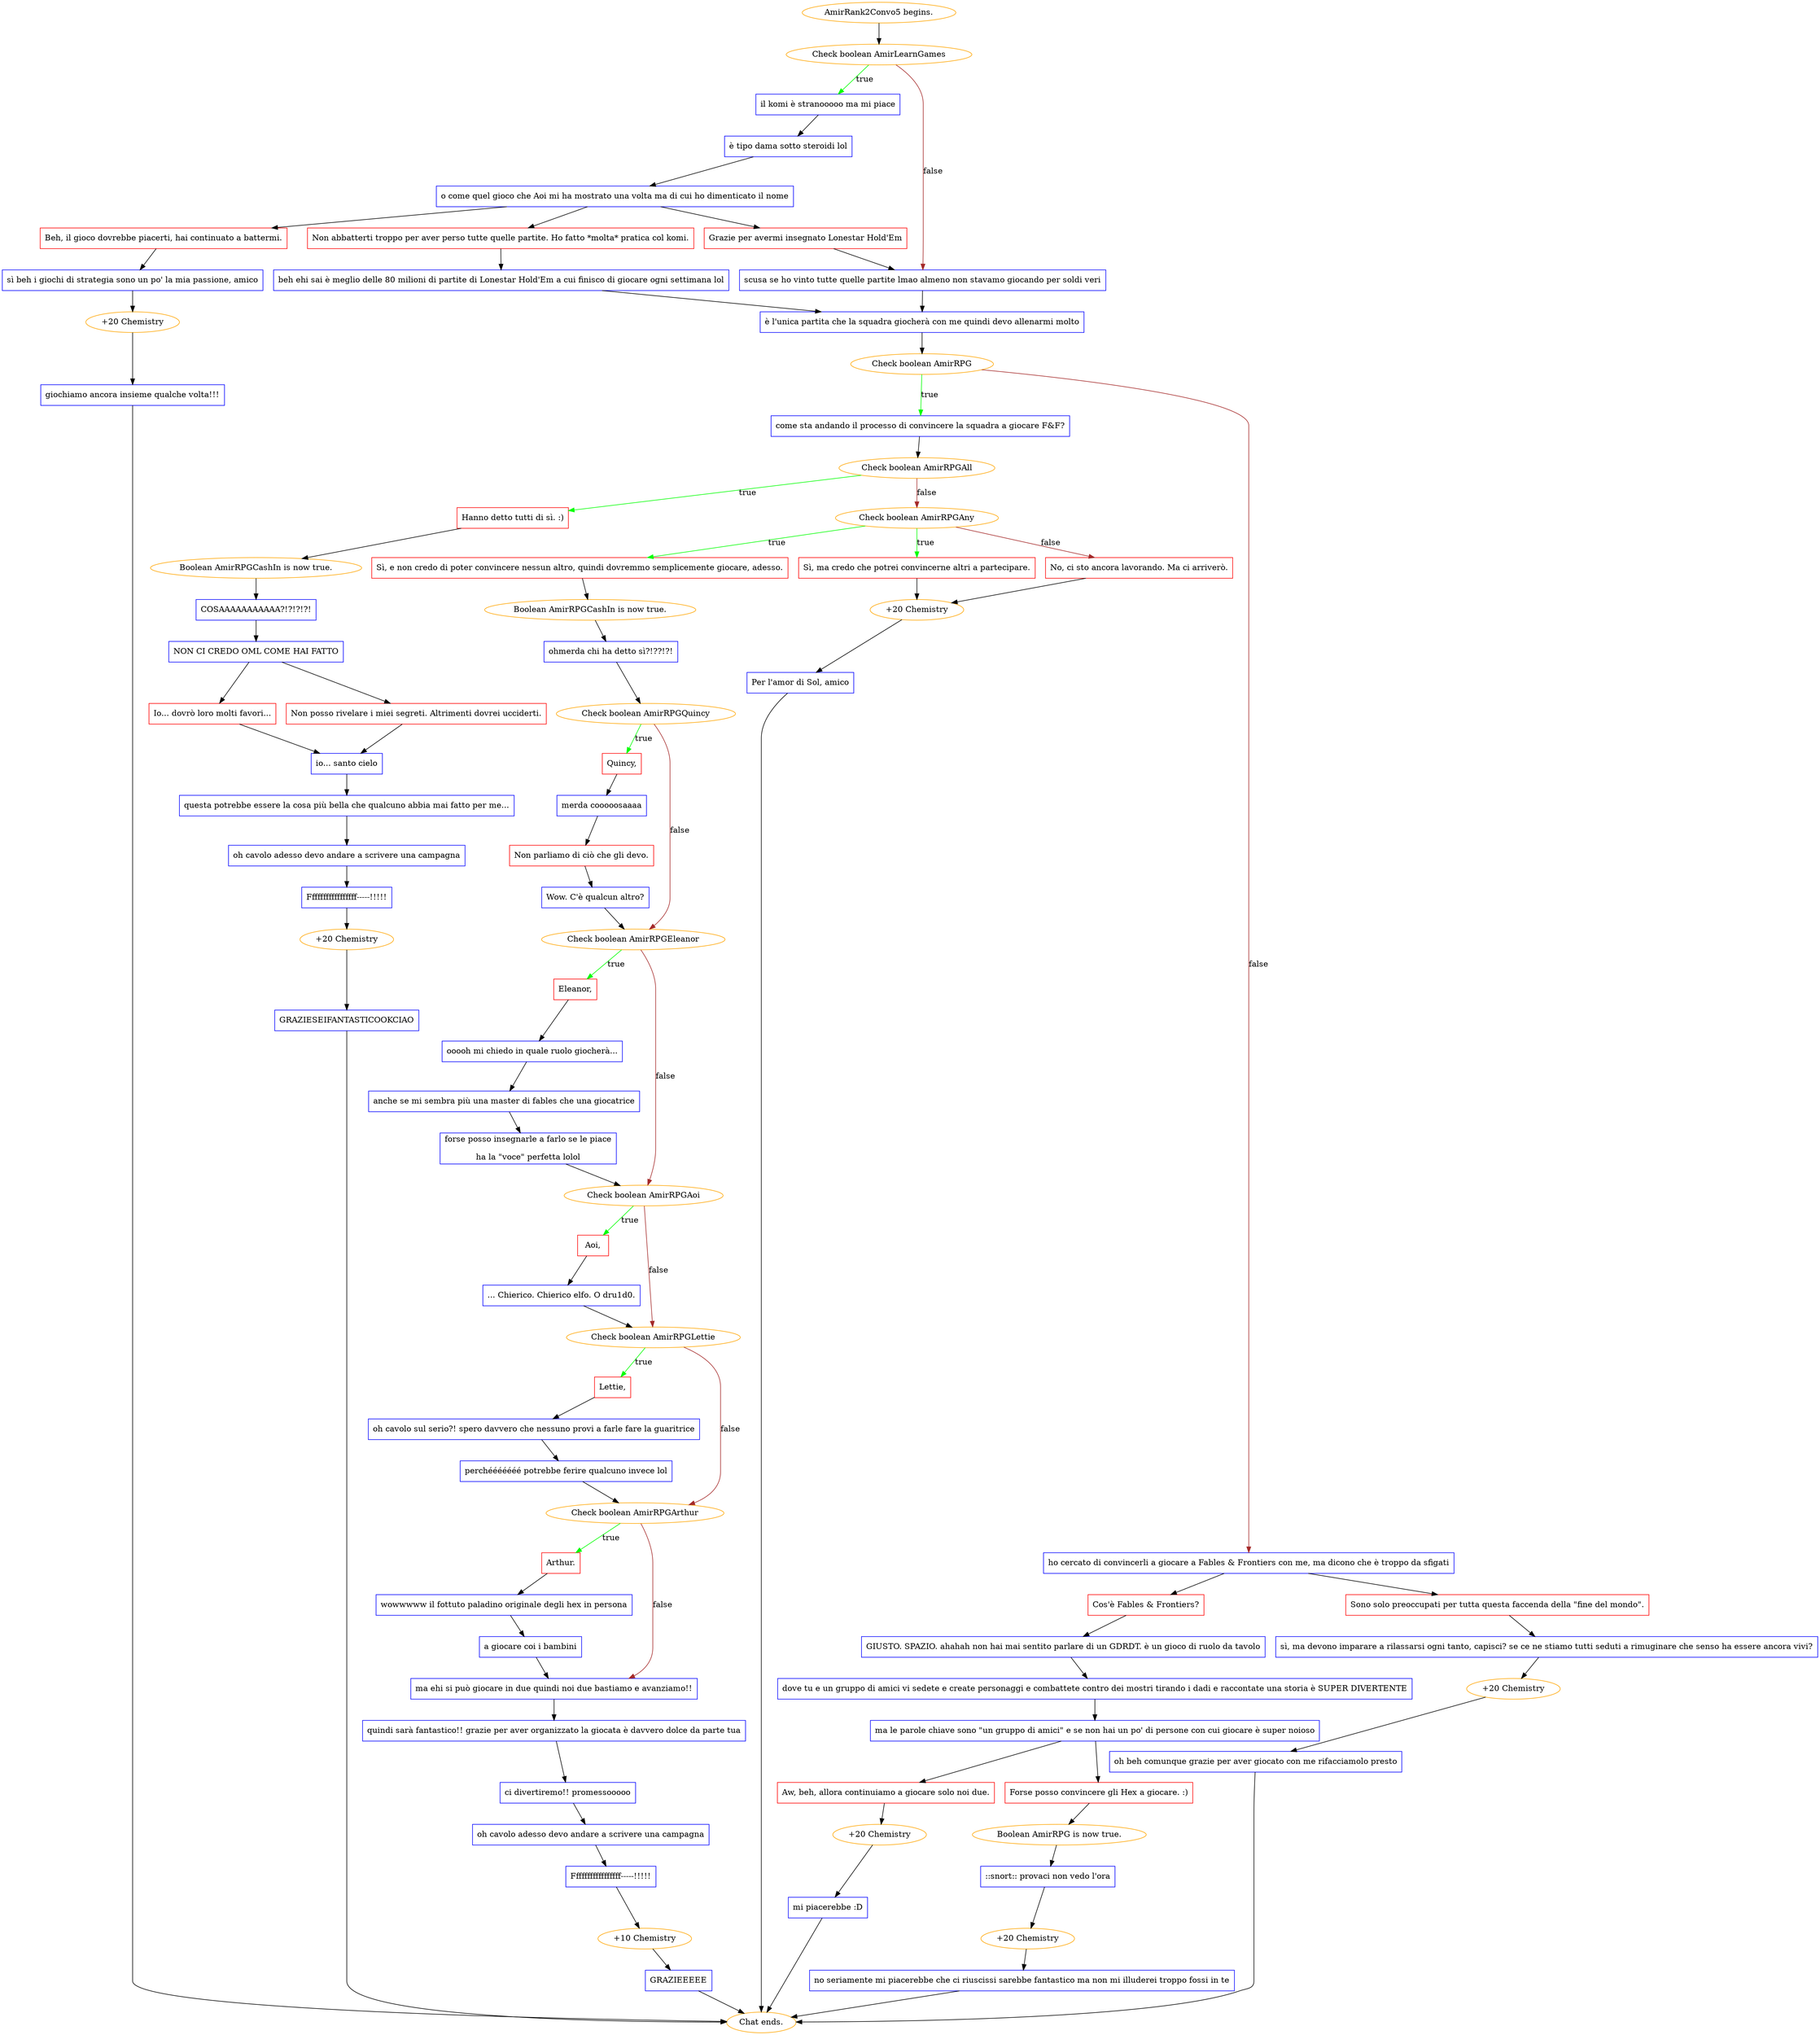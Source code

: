 digraph {
	"AmirRank2Convo5 begins." [color=orange];
		"AmirRank2Convo5 begins." -> j1963156066;
	j1963156066 [label="Check boolean AmirLearnGames",color=orange];
		j1963156066 -> j1668187385 [label=true,color=green];
		j1963156066 -> j3936802172 [label=false,color=brown];
	j1668187385 [label="il komi è stranooooo ma mi piace",shape=box,color=blue];
		j1668187385 -> j3133843300;
	j3936802172 [label="scusa se ho vinto tutte quelle partite lmao almeno non stavamo giocando per soldi veri",shape=box,color=blue];
		j3936802172 -> j2547064577;
	j3133843300 [label="è tipo dama sotto steroidi lol",shape=box,color=blue];
		j3133843300 -> j1404046078;
	j2547064577 [label="è l'unica partita che la squadra giocherà con me quindi devo allenarmi molto",shape=box,color=blue];
		j2547064577 -> j2374646227;
	j1404046078 [label="o come quel gioco che Aoi mi ha mostrato una volta ma di cui ho dimenticato il nome",shape=box,color=blue];
		j1404046078 -> j214799228;
		j1404046078 -> j3022860351;
		j1404046078 -> j1622283759;
	j2374646227 [label="Check boolean AmirRPG",color=orange];
		j2374646227 -> j385310341 [label=true,color=green];
		j2374646227 -> j532418452 [label=false,color=brown];
	j214799228 [label="Beh, il gioco dovrebbe piacerti, hai continuato a battermi.",shape=box,color=red];
		j214799228 -> j235906778;
	j3022860351 [label="Non abbatterti troppo per aver perso tutte quelle partite. Ho fatto *molta* pratica col komi.",shape=box,color=red];
		j3022860351 -> j3822304537;
	j1622283759 [label="Grazie per avermi insegnato Lonestar Hold'Em",shape=box,color=red];
		j1622283759 -> j3936802172;
	j385310341 [label="come sta andando il processo di convincere la squadra a giocare F&F?",shape=box,color=blue];
		j385310341 -> j2523097179;
	j532418452 [label="ho cercato di convincerli a giocare a Fables & Frontiers con me, ma dicono che è troppo da sfigati",shape=box,color=blue];
		j532418452 -> j3720761854;
		j532418452 -> j2306979601;
	j235906778 [label="sì beh i giochi di strategia sono un po' la mia passione, amico",shape=box,color=blue];
		j235906778 -> j3948551518;
	j3822304537 [label="beh ehi sai è meglio delle 80 milioni di partite di Lonestar Hold'Em a cui finisco di giocare ogni settimana lol",shape=box,color=blue];
		j3822304537 -> j2547064577;
	j2523097179 [label="Check boolean AmirRPGAll",color=orange];
		j2523097179 -> j3036852978 [label=true,color=green];
		j2523097179 -> j866070678 [label=false,color=brown];
	j3720761854 [label="Cos'è Fables & Frontiers?",shape=box,color=red];
		j3720761854 -> j1054562790;
	j2306979601 [label="Sono solo preoccupati per tutta questa faccenda della \"fine del mondo\".",shape=box,color=red];
		j2306979601 -> j47107488;
	j3948551518 [label="+20 Chemistry",color=orange];
		j3948551518 -> j132325165;
	j3036852978 [label="Hanno detto tutti di sì. :)",shape=box,color=red];
		j3036852978 -> j1980363049;
	j866070678 [label="Check boolean AmirRPGAny",color=orange];
		j866070678 -> j1369328681 [label=true,color=green];
		j866070678 -> j4196030301 [label=true,color=green];
		j866070678 -> j2756613187 [label=false,color=brown];
	j1054562790 [label="GIUSTO. SPAZIO. ahahah non hai mai sentito parlare di un GDRDT. è un gioco di ruolo da tavolo",shape=box,color=blue];
		j1054562790 -> j1945243599;
	j47107488 [label="sì, ma devono imparare a rilassarsi ogni tanto, capisci? se ce ne stiamo tutti seduti a rimuginare che senso ha essere ancora vivi?",shape=box,color=blue];
		j47107488 -> j828702096;
	j132325165 [label="giochiamo ancora insieme qualche volta!!!",shape=box,color=blue];
		j132325165 -> "Chat ends.";
	j1980363049 [label="Boolean AmirRPGCashIn is now true.",color=orange];
		j1980363049 -> j323186463;
	j1369328681 [label="Sì, e non credo di poter convincere nessun altro, quindi dovremmo semplicemente giocare, adesso.",shape=box,color=red];
		j1369328681 -> j3794115091;
	j4196030301 [label="Sì, ma credo che potrei convincerne altri a partecipare.",shape=box,color=red];
		j4196030301 -> j3047742846;
	j2756613187 [label="No, ci sto ancora lavorando. Ma ci arriverò.",shape=box,color=red];
		j2756613187 -> j3047742846;
	j1945243599 [label="dove tu e un gruppo di amici vi sedete e create personaggi e combattete contro dei mostri tirando i dadi e raccontate una storia è SUPER DIVERTENTE",shape=box,color=blue];
		j1945243599 -> j3686868363;
	j828702096 [label="+20 Chemistry",color=orange];
		j828702096 -> j1203671329;
	"Chat ends." [color=orange];
	j323186463 [label="COSAAAAAAAAAAA?!?!?!?!",shape=box,color=blue];
		j323186463 -> j2946775472;
	j3794115091 [label="Boolean AmirRPGCashIn is now true.",color=orange];
		j3794115091 -> j238249391;
	j3047742846 [label="+20 Chemistry",color=orange];
		j3047742846 -> j4065647971;
	j3686868363 [label="ma le parole chiave sono \"un gruppo di amici\" e se non hai un po' di persone con cui giocare è super noioso",shape=box,color=blue];
		j3686868363 -> j2124981863;
		j3686868363 -> j1289237019;
	j1203671329 [label="oh beh comunque grazie per aver giocato con me rifacciamolo presto",shape=box,color=blue];
		j1203671329 -> "Chat ends.";
	j2946775472 [label="NON CI CREDO OML COME HAI FATTO",shape=box,color=blue];
		j2946775472 -> j358977497;
		j2946775472 -> j2850743459;
	j238249391 [label="ohmerda chi ha detto sì?!??!?!",shape=box,color=blue];
		j238249391 -> j3303602969;
	j4065647971 [label="Per l'amor di Sol, amico",shape=box,color=blue];
		j4065647971 -> "Chat ends.";
	j2124981863 [label="Aw, beh, allora continuiamo a giocare solo noi due.",shape=box,color=red];
		j2124981863 -> j1563236224;
	j1289237019 [label="Forse posso convincere gli Hex a giocare. :)",shape=box,color=red];
		j1289237019 -> j121728662;
	j358977497 [label="Io... dovrò loro molti favori...",shape=box,color=red];
		j358977497 -> j781260587;
	j2850743459 [label="Non posso rivelare i miei segreti. Altrimenti dovrei ucciderti.",shape=box,color=red];
		j2850743459 -> j781260587;
	j3303602969 [label="Check boolean AmirRPGQuincy",color=orange];
		j3303602969 -> j3965464172 [label=true,color=green];
		j3303602969 -> j3631036233 [label=false,color=brown];
	j1563236224 [label="+20 Chemistry",color=orange];
		j1563236224 -> j2048943823;
	j121728662 [label="Boolean AmirRPG is now true.",color=orange];
		j121728662 -> j1818361390;
	j781260587 [label="io... santo cielo",shape=box,color=blue];
		j781260587 -> j685288576;
	j3965464172 [label="Quincy,",shape=box,color=red];
		j3965464172 -> j2585977400;
	j3631036233 [label="Check boolean AmirRPGEleanor",color=orange];
		j3631036233 -> j1893823271 [label=true,color=green];
		j3631036233 -> j266417375 [label=false,color=brown];
	j2048943823 [label="mi piacerebbe :D",shape=box,color=blue];
		j2048943823 -> "Chat ends.";
	j1818361390 [label="::snort:: provaci non vedo l'ora",shape=box,color=blue];
		j1818361390 -> j2247121457;
	j685288576 [label="questa potrebbe essere la cosa più bella che qualcuno abbia mai fatto per me...",shape=box,color=blue];
		j685288576 -> j3151789891;
	j2585977400 [label="merda cooooosaaaa",shape=box,color=blue];
		j2585977400 -> j2152428977;
	j1893823271 [label="Eleanor,",shape=box,color=red];
		j1893823271 -> j2840192397;
	j266417375 [label="Check boolean AmirRPGAoi",color=orange];
		j266417375 -> j2659661610 [label=true,color=green];
		j266417375 -> j2939229246 [label=false,color=brown];
	j2247121457 [label="+20 Chemistry",color=orange];
		j2247121457 -> j4139735984;
	j3151789891 [label="oh cavolo adesso devo andare a scrivere una campagna",shape=box,color=blue];
		j3151789891 -> j3728145763;
	j2152428977 [label="Non parliamo di ciò che gli devo.",shape=box,color=red];
		j2152428977 -> j3533787641;
	j2840192397 [label="ooooh mi chiedo in quale ruolo giocherà...",shape=box,color=blue];
		j2840192397 -> j1502009827;
	j2659661610 [label="Aoi,",shape=box,color=red];
		j2659661610 -> j1969165881;
	j2939229246 [label="Check boolean AmirRPGLettie",color=orange];
		j2939229246 -> j3217480376 [label=true,color=green];
		j2939229246 -> j753438550 [label=false,color=brown];
	j4139735984 [label="no seriamente mi piacerebbe che ci riuscissi sarebbe fantastico ma non mi illuderei troppo fossi in te",shape=box,color=blue];
		j4139735984 -> "Chat ends.";
	j3728145763 [label="Fffffffffffffffff-----!!!!!",shape=box,color=blue];
		j3728145763 -> j1782862175;
	j3533787641 [label="Wow. C'è qualcun altro?",shape=box,color=blue];
		j3533787641 -> j3631036233;
	j1502009827 [label="anche se mi sembra più una master di fables che una giocatrice",shape=box,color=blue];
		j1502009827 -> j4077956966;
	j1969165881 [label="... Chierico. Chierico elfo. O dru1d0.",shape=box,color=blue];
		j1969165881 -> j2939229246;
	j3217480376 [label="Lettie,",shape=box,color=red];
		j3217480376 -> j4017938801;
	j753438550 [label="Check boolean AmirRPGArthur",color=orange];
		j753438550 -> j1524755248 [label=true,color=green];
		j753438550 -> j4121114085 [label=false,color=brown];
	j1782862175 [label="+20 Chemistry",color=orange];
		j1782862175 -> j968116955;
	j4077956966 [label="forse posso insegnarle a farlo se le piace
ha la \"voce\" perfetta lolol",shape=box,color=blue];
		j4077956966 -> j266417375;
	j4017938801 [label="oh cavolo sul serio?! spero davvero che nessuno provi a farle fare la guaritrice",shape=box,color=blue];
		j4017938801 -> j673383625;
	j1524755248 [label="Arthur.",shape=box,color=red];
		j1524755248 -> j3909432962;
	j4121114085 [label="ma ehi si può giocare in due quindi noi due bastiamo e avanziamo!!",shape=box,color=blue];
		j4121114085 -> j1449779125;
	j968116955 [label="GRAZIESEIFANTASTICOOKCIAO",shape=box,color=blue];
		j968116955 -> "Chat ends.";
	j673383625 [label="perchééééééé potrebbe ferire qualcuno invece lol",shape=box,color=blue];
		j673383625 -> j753438550;
	j3909432962 [label="wowwwww il fottuto paladino originale degli hex in persona",shape=box,color=blue];
		j3909432962 -> j4052357782;
	j1449779125 [label="quindi sarà fantastico!! grazie per aver organizzato la giocata è davvero dolce da parte tua",shape=box,color=blue];
		j1449779125 -> j1714139280;
	j4052357782 [label="a giocare coi i bambini",shape=box,color=blue];
		j4052357782 -> j4121114085;
	j1714139280 [label="ci divertiremo!! promessooooo",shape=box,color=blue];
		j1714139280 -> j197071403;
	j197071403 [label="oh cavolo adesso devo andare a scrivere una campagna",shape=box,color=blue];
		j197071403 -> j3101855821;
	j3101855821 [label="Fffffffffffffffff-----!!!!!",shape=box,color=blue];
		j3101855821 -> j3413638307;
	j3413638307 [label="+10 Chemistry",color=orange];
		j3413638307 -> j4275388475;
	j4275388475 [label="GRAZIEEEEE",shape=box,color=blue];
		j4275388475 -> "Chat ends.";
}